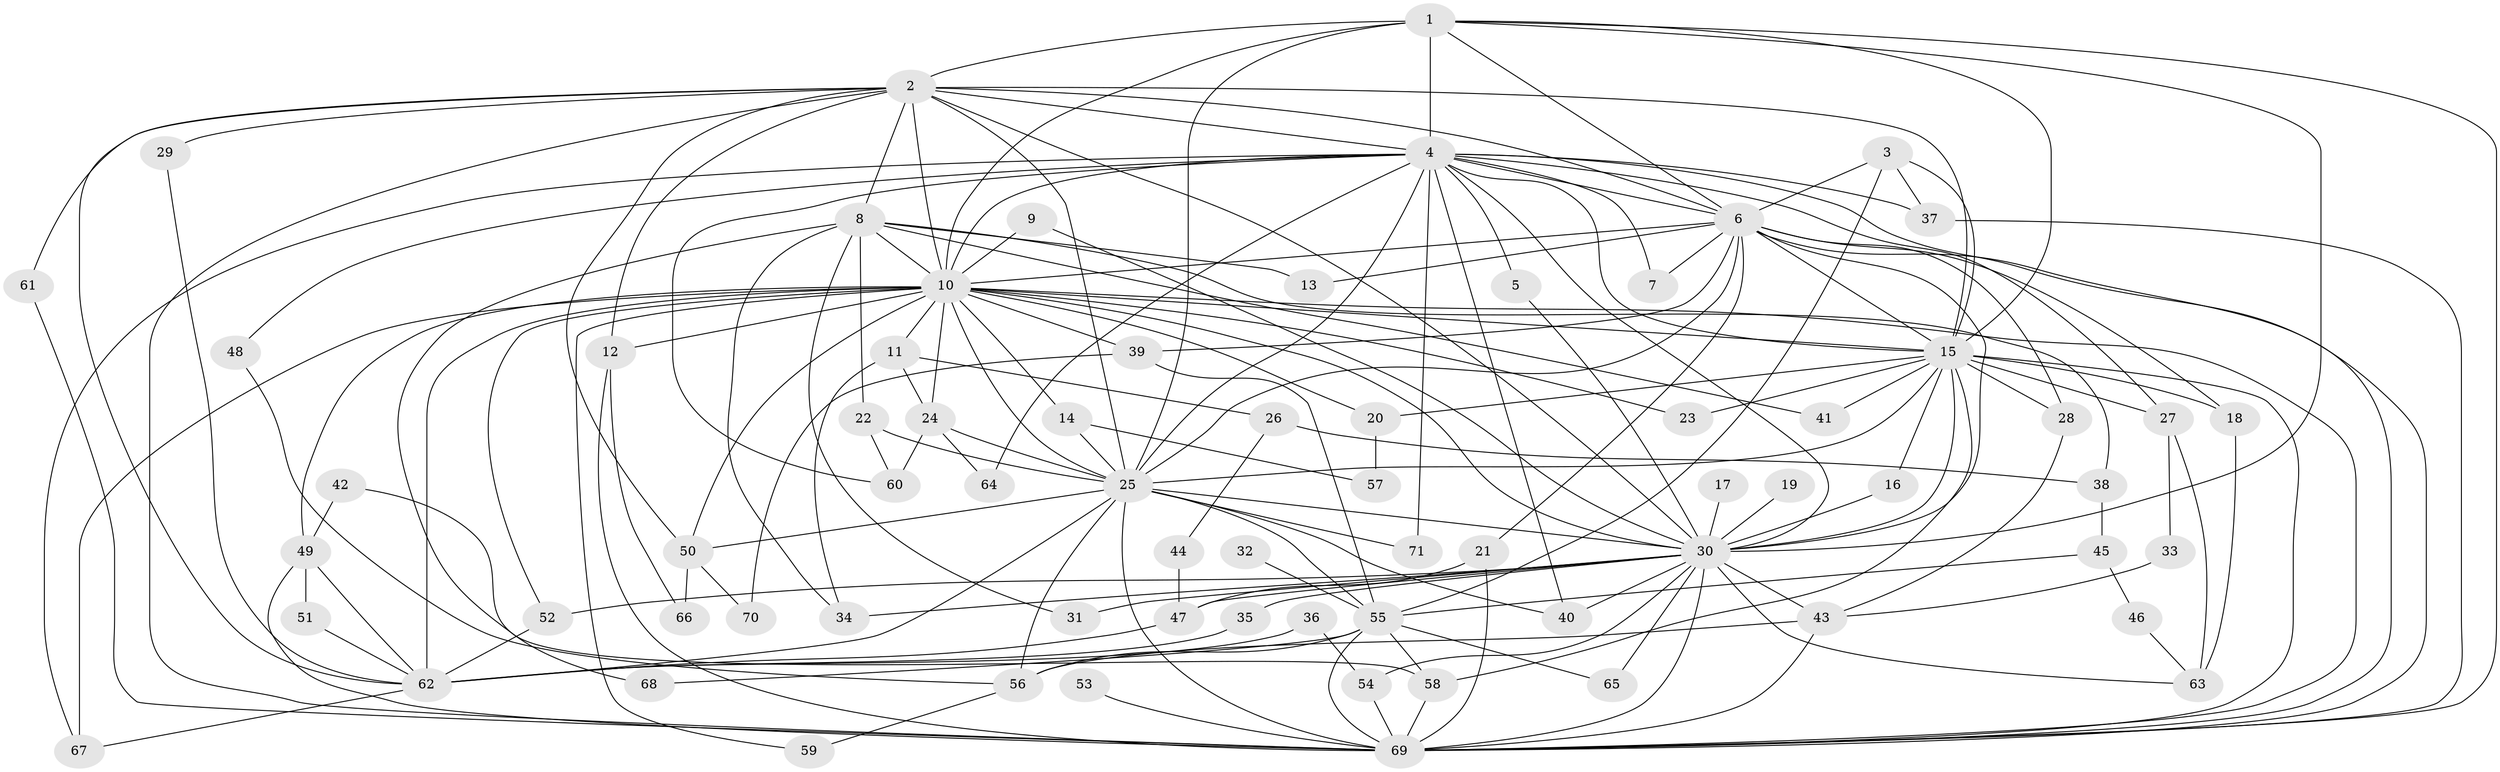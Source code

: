 // original degree distribution, {13: 0.019801980198019802, 21: 0.009900990099009901, 11: 0.039603960396039604, 17: 0.009900990099009901, 28: 0.009900990099009901, 23: 0.009900990099009901, 20: 0.019801980198019802, 26: 0.009900990099009901, 4: 0.09900990099009901, 2: 0.5742574257425742, 6: 0.009900990099009901, 5: 0.04950495049504951, 3: 0.13861386138613863}
// Generated by graph-tools (version 1.1) at 2025/36/03/04/25 23:36:18]
// undirected, 71 vertices, 172 edges
graph export_dot {
  node [color=gray90,style=filled];
  1;
  2;
  3;
  4;
  5;
  6;
  7;
  8;
  9;
  10;
  11;
  12;
  13;
  14;
  15;
  16;
  17;
  18;
  19;
  20;
  21;
  22;
  23;
  24;
  25;
  26;
  27;
  28;
  29;
  30;
  31;
  32;
  33;
  34;
  35;
  36;
  37;
  38;
  39;
  40;
  41;
  42;
  43;
  44;
  45;
  46;
  47;
  48;
  49;
  50;
  51;
  52;
  53;
  54;
  55;
  56;
  57;
  58;
  59;
  60;
  61;
  62;
  63;
  64;
  65;
  66;
  67;
  68;
  69;
  70;
  71;
  1 -- 2 [weight=2.0];
  1 -- 4 [weight=1.0];
  1 -- 6 [weight=1.0];
  1 -- 10 [weight=1.0];
  1 -- 15 [weight=2.0];
  1 -- 25 [weight=2.0];
  1 -- 30 [weight=1.0];
  1 -- 69 [weight=1.0];
  2 -- 4 [weight=2.0];
  2 -- 6 [weight=2.0];
  2 -- 8 [weight=1.0];
  2 -- 10 [weight=2.0];
  2 -- 12 [weight=1.0];
  2 -- 15 [weight=2.0];
  2 -- 25 [weight=2.0];
  2 -- 29 [weight=2.0];
  2 -- 30 [weight=2.0];
  2 -- 50 [weight=1.0];
  2 -- 61 [weight=1.0];
  2 -- 62 [weight=1.0];
  2 -- 69 [weight=3.0];
  3 -- 6 [weight=1.0];
  3 -- 15 [weight=1.0];
  3 -- 37 [weight=1.0];
  3 -- 55 [weight=1.0];
  4 -- 5 [weight=1.0];
  4 -- 6 [weight=1.0];
  4 -- 7 [weight=1.0];
  4 -- 10 [weight=1.0];
  4 -- 15 [weight=1.0];
  4 -- 25 [weight=2.0];
  4 -- 27 [weight=1.0];
  4 -- 30 [weight=1.0];
  4 -- 37 [weight=1.0];
  4 -- 40 [weight=1.0];
  4 -- 48 [weight=1.0];
  4 -- 60 [weight=1.0];
  4 -- 64 [weight=1.0];
  4 -- 67 [weight=1.0];
  4 -- 69 [weight=1.0];
  4 -- 71 [weight=1.0];
  5 -- 30 [weight=1.0];
  6 -- 7 [weight=1.0];
  6 -- 10 [weight=1.0];
  6 -- 13 [weight=1.0];
  6 -- 15 [weight=1.0];
  6 -- 18 [weight=1.0];
  6 -- 21 [weight=1.0];
  6 -- 25 [weight=2.0];
  6 -- 28 [weight=1.0];
  6 -- 30 [weight=1.0];
  6 -- 39 [weight=1.0];
  6 -- 69 [weight=1.0];
  8 -- 10 [weight=2.0];
  8 -- 13 [weight=1.0];
  8 -- 22 [weight=1.0];
  8 -- 31 [weight=1.0];
  8 -- 34 [weight=1.0];
  8 -- 38 [weight=1.0];
  8 -- 41 [weight=1.0];
  8 -- 68 [weight=1.0];
  9 -- 10 [weight=1.0];
  9 -- 30 [weight=1.0];
  10 -- 11 [weight=1.0];
  10 -- 12 [weight=1.0];
  10 -- 14 [weight=1.0];
  10 -- 15 [weight=1.0];
  10 -- 20 [weight=1.0];
  10 -- 23 [weight=1.0];
  10 -- 24 [weight=1.0];
  10 -- 25 [weight=2.0];
  10 -- 30 [weight=1.0];
  10 -- 39 [weight=1.0];
  10 -- 49 [weight=1.0];
  10 -- 50 [weight=1.0];
  10 -- 52 [weight=1.0];
  10 -- 59 [weight=1.0];
  10 -- 62 [weight=1.0];
  10 -- 67 [weight=1.0];
  10 -- 69 [weight=1.0];
  11 -- 24 [weight=1.0];
  11 -- 26 [weight=1.0];
  11 -- 34 [weight=1.0];
  12 -- 66 [weight=1.0];
  12 -- 69 [weight=1.0];
  14 -- 25 [weight=1.0];
  14 -- 57 [weight=1.0];
  15 -- 16 [weight=1.0];
  15 -- 18 [weight=1.0];
  15 -- 20 [weight=1.0];
  15 -- 23 [weight=1.0];
  15 -- 25 [weight=1.0];
  15 -- 27 [weight=1.0];
  15 -- 28 [weight=1.0];
  15 -- 30 [weight=2.0];
  15 -- 41 [weight=1.0];
  15 -- 58 [weight=1.0];
  15 -- 69 [weight=1.0];
  16 -- 30 [weight=1.0];
  17 -- 30 [weight=1.0];
  18 -- 63 [weight=1.0];
  19 -- 30 [weight=1.0];
  20 -- 57 [weight=1.0];
  21 -- 47 [weight=1.0];
  21 -- 69 [weight=1.0];
  22 -- 25 [weight=1.0];
  22 -- 60 [weight=1.0];
  24 -- 25 [weight=1.0];
  24 -- 60 [weight=1.0];
  24 -- 64 [weight=1.0];
  25 -- 30 [weight=1.0];
  25 -- 40 [weight=1.0];
  25 -- 50 [weight=1.0];
  25 -- 55 [weight=1.0];
  25 -- 56 [weight=2.0];
  25 -- 62 [weight=1.0];
  25 -- 69 [weight=1.0];
  25 -- 71 [weight=1.0];
  26 -- 38 [weight=1.0];
  26 -- 44 [weight=1.0];
  27 -- 33 [weight=1.0];
  27 -- 63 [weight=1.0];
  28 -- 43 [weight=1.0];
  29 -- 62 [weight=1.0];
  30 -- 31 [weight=1.0];
  30 -- 34 [weight=1.0];
  30 -- 35 [weight=1.0];
  30 -- 40 [weight=1.0];
  30 -- 43 [weight=1.0];
  30 -- 47 [weight=1.0];
  30 -- 52 [weight=1.0];
  30 -- 54 [weight=1.0];
  30 -- 63 [weight=1.0];
  30 -- 65 [weight=1.0];
  30 -- 69 [weight=1.0];
  32 -- 55 [weight=1.0];
  33 -- 43 [weight=1.0];
  35 -- 62 [weight=1.0];
  36 -- 54 [weight=1.0];
  36 -- 62 [weight=1.0];
  37 -- 69 [weight=1.0];
  38 -- 45 [weight=1.0];
  39 -- 55 [weight=1.0];
  39 -- 70 [weight=1.0];
  42 -- 49 [weight=1.0];
  42 -- 58 [weight=1.0];
  43 -- 56 [weight=1.0];
  43 -- 69 [weight=1.0];
  44 -- 47 [weight=1.0];
  45 -- 46 [weight=1.0];
  45 -- 55 [weight=1.0];
  46 -- 63 [weight=1.0];
  47 -- 62 [weight=1.0];
  48 -- 56 [weight=1.0];
  49 -- 51 [weight=1.0];
  49 -- 62 [weight=1.0];
  49 -- 69 [weight=1.0];
  50 -- 66 [weight=1.0];
  50 -- 70 [weight=1.0];
  51 -- 62 [weight=1.0];
  52 -- 62 [weight=1.0];
  53 -- 69 [weight=1.0];
  54 -- 69 [weight=1.0];
  55 -- 56 [weight=1.0];
  55 -- 58 [weight=1.0];
  55 -- 65 [weight=1.0];
  55 -- 68 [weight=1.0];
  55 -- 69 [weight=1.0];
  56 -- 59 [weight=1.0];
  58 -- 69 [weight=1.0];
  61 -- 69 [weight=1.0];
  62 -- 67 [weight=1.0];
}
